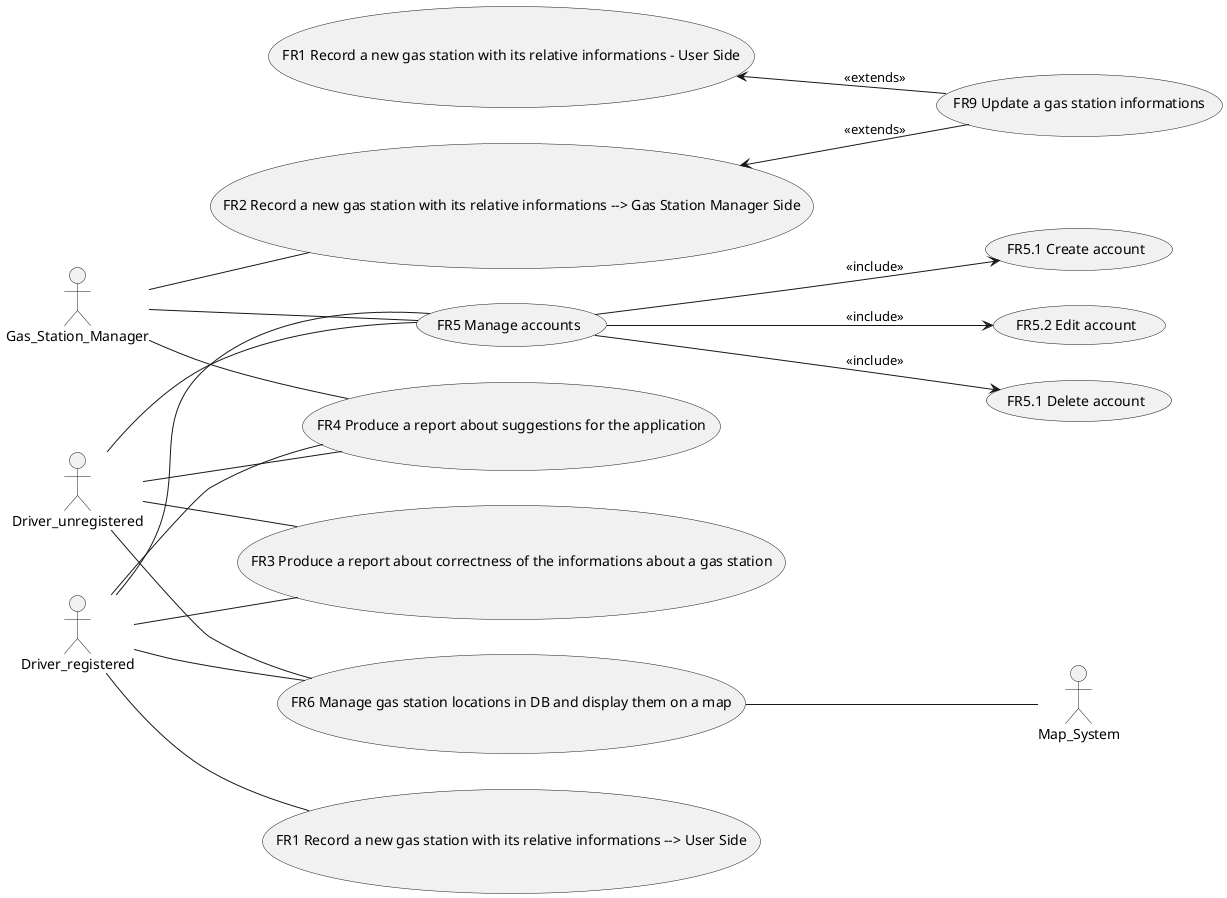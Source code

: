 @startuml
left to right direction
actor Gas_Station_Manager as gsm
actor Map_System as ms
actor Driver_registered as drvR
actor Driver_unregistered as drvUR
drvR -- (FR1 Record a new gas station with its relative informations --> User Side)
(FR1 Record a new gas station with its relative informations - User Side) <-- (FR9 Update a gas station informations) : <<extends>>
gsm -- (FR2 Record a new gas station with its relative informations --> Gas Station Manager Side)
(FR2 Record a new gas station with its relative informations --> Gas Station Manager Side) <-- (FR9 Update a gas station informations) : <<extends>>
drvR -- (FR3 Produce a report about correctness of the informations about a gas station)
drvUR -- (FR3 Produce a report about correctness of the informations about a gas station)
drvR -- (FR4 Produce a report about suggestions for the application)
drvUR -- (FR4 Produce a report about suggestions for the application)
gsm -- (FR4 Produce a report about suggestions for the application)
drvR -- (FR5 Manage accounts)
drvUR -- (FR5 Manage accounts)
gsm -- (FR5 Manage accounts)
(FR5 Manage accounts) --> (FR5.1 Create account) :<<include>>
(FR5 Manage accounts) --> (FR5.2 Edit account) :<<include>>
(FR5 Manage accounts) --> (FR5.1 Delete account) :<<include>>
drvR -- (FR6 Manage gas station locations in DB and display them on a map)
drvUR -- (FR6 Manage gas station locations in DB and display them on a map)
(FR6 Manage gas station locations in DB and display them on a map) -- ms
@enduml
